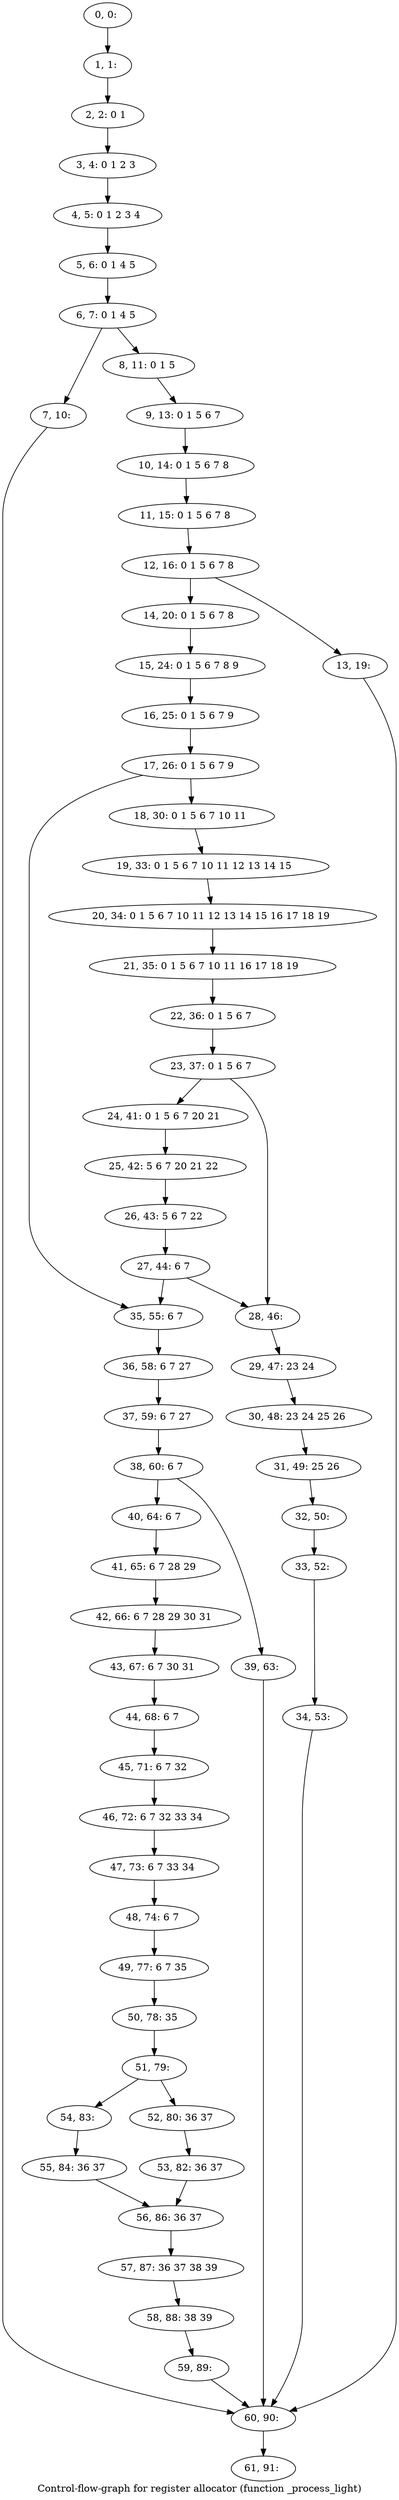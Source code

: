 digraph G {
graph [label="Control-flow-graph for register allocator (function _process_light)"]
0[label="0, 0: "];
1[label="1, 1: "];
2[label="2, 2: 0 1 "];
3[label="3, 4: 0 1 2 3 "];
4[label="4, 5: 0 1 2 3 4 "];
5[label="5, 6: 0 1 4 5 "];
6[label="6, 7: 0 1 4 5 "];
7[label="7, 10: "];
8[label="8, 11: 0 1 5 "];
9[label="9, 13: 0 1 5 6 7 "];
10[label="10, 14: 0 1 5 6 7 8 "];
11[label="11, 15: 0 1 5 6 7 8 "];
12[label="12, 16: 0 1 5 6 7 8 "];
13[label="13, 19: "];
14[label="14, 20: 0 1 5 6 7 8 "];
15[label="15, 24: 0 1 5 6 7 8 9 "];
16[label="16, 25: 0 1 5 6 7 9 "];
17[label="17, 26: 0 1 5 6 7 9 "];
18[label="18, 30: 0 1 5 6 7 10 11 "];
19[label="19, 33: 0 1 5 6 7 10 11 12 13 14 15 "];
20[label="20, 34: 0 1 5 6 7 10 11 12 13 14 15 16 17 18 19 "];
21[label="21, 35: 0 1 5 6 7 10 11 16 17 18 19 "];
22[label="22, 36: 0 1 5 6 7 "];
23[label="23, 37: 0 1 5 6 7 "];
24[label="24, 41: 0 1 5 6 7 20 21 "];
25[label="25, 42: 5 6 7 20 21 22 "];
26[label="26, 43: 5 6 7 22 "];
27[label="27, 44: 6 7 "];
28[label="28, 46: "];
29[label="29, 47: 23 24 "];
30[label="30, 48: 23 24 25 26 "];
31[label="31, 49: 25 26 "];
32[label="32, 50: "];
33[label="33, 52: "];
34[label="34, 53: "];
35[label="35, 55: 6 7 "];
36[label="36, 58: 6 7 27 "];
37[label="37, 59: 6 7 27 "];
38[label="38, 60: 6 7 "];
39[label="39, 63: "];
40[label="40, 64: 6 7 "];
41[label="41, 65: 6 7 28 29 "];
42[label="42, 66: 6 7 28 29 30 31 "];
43[label="43, 67: 6 7 30 31 "];
44[label="44, 68: 6 7 "];
45[label="45, 71: 6 7 32 "];
46[label="46, 72: 6 7 32 33 34 "];
47[label="47, 73: 6 7 33 34 "];
48[label="48, 74: 6 7 "];
49[label="49, 77: 6 7 35 "];
50[label="50, 78: 35 "];
51[label="51, 79: "];
52[label="52, 80: 36 37 "];
53[label="53, 82: 36 37 "];
54[label="54, 83: "];
55[label="55, 84: 36 37 "];
56[label="56, 86: 36 37 "];
57[label="57, 87: 36 37 38 39 "];
58[label="58, 88: 38 39 "];
59[label="59, 89: "];
60[label="60, 90: "];
61[label="61, 91: "];
0->1 ;
1->2 ;
2->3 ;
3->4 ;
4->5 ;
5->6 ;
6->7 ;
6->8 ;
7->60 ;
8->9 ;
9->10 ;
10->11 ;
11->12 ;
12->13 ;
12->14 ;
13->60 ;
14->15 ;
15->16 ;
16->17 ;
17->18 ;
17->35 ;
18->19 ;
19->20 ;
20->21 ;
21->22 ;
22->23 ;
23->24 ;
23->28 ;
24->25 ;
25->26 ;
26->27 ;
27->28 ;
27->35 ;
28->29 ;
29->30 ;
30->31 ;
31->32 ;
32->33 ;
33->34 ;
34->60 ;
35->36 ;
36->37 ;
37->38 ;
38->39 ;
38->40 ;
39->60 ;
40->41 ;
41->42 ;
42->43 ;
43->44 ;
44->45 ;
45->46 ;
46->47 ;
47->48 ;
48->49 ;
49->50 ;
50->51 ;
51->52 ;
51->54 ;
52->53 ;
53->56 ;
54->55 ;
55->56 ;
56->57 ;
57->58 ;
58->59 ;
59->60 ;
60->61 ;
}

